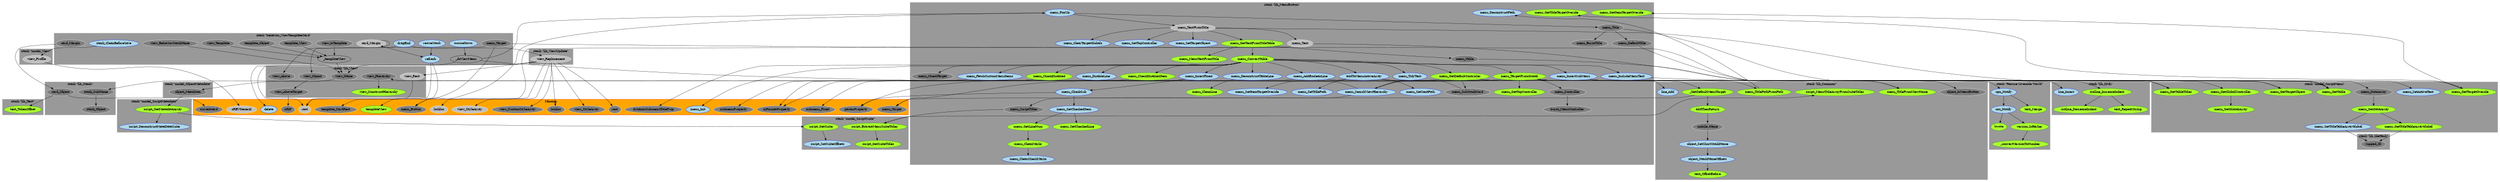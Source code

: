 digraph "dot_FromArray" {	graph [		clusterrank="true"		size="31.2500,31.2500"	];		subgraph "pf" {		node [];			n60 [label="_templateView" URL="_templateView%2Cpf%2Cstack+%22behavior_ViewTemplateCard%22%2C1"];	}		subgraph "pc" {		node [];			n102 [label="_doViewMenu" URL="_doViewMenu%2Cpc%2Cstack+%22behavior_ViewTemplateCard%22%2C1"];	}		subgraph "s" {		node [fillcolor="grey", style="filled", color="white"];			n116 [label="card_Margin" URL="card_Margin%2Cs%2Cstack+%22behavior_ViewTemplateCard%22%2C1"];		n125 [label="view_Rect" URL="view_Rect%2Cs%2Cstack+%22lib_View%22%2C1"];		n120 [label="rect" URL="rect%2Cs%2CMissing%2C1"];		n131 [label="lockloc" URL="lockloc%2Cs%2CMissing%2C1"];		n128 [label="cREVGeneral" URL="cREVGeneral%2Cs%2CMissing%2C1"];		n94 [label="view_Profile" URL="view_Profile%2Cs%2Cstack+%22model_View%22%2C1"];		n7 [label="menu_TextFromTitle" URL="menu_TextFromTitle%2Cs%2Cstack+%22lib_MenuButton%22%2C1"];		n71 [label="view_Replacement" URL="view_Replacement%2Cs%2Cstack+%22lib_ViewUpdate%22%2C1"];		n135 [label="view_StyleArray" URL="view_StyleArray%2Cs%2CMissing%2C1"];		n13 [label="menu_Text" URL="menu_Text%2Cs%2Cstack+%22lib_MenuButton%22%2C1"];	}		subgraph "g" {		node [fillcolor="grey50", style="filled", color="white"];			n133 [label="view_CustomStyleArray" URL="view_CustomStyleArray%2Cg%2CMissing%2C1"];		n105 [label="view_AboveTarget" URL="view_AboveTarget%2Cg%2Cstack+%22lib_View%22%2C1"];		n104 [label="view_IsTemplate" URL="view_IsTemplate%2Cg%2Cstack+%22behavior_ViewTemplateCard%22%2C1"];		n19 [label="view_Object" URL="view_Object%2Cg%2Cstack+%22lib_View%22%2C1"];		n59 [label="template_View" URL="template_View%2Cg%2Cstack+%22behavior_ViewTemplateCard%22%2C1"];		n122 [label="uRIP" URL="uRIP%2Cg%2CMissing%2C1"];		n6 [label="paramProperty" URL="paramProperty%2Cg%2CMissing%2C1"];		n58 [label="submenuProperty" URL="submenuProperty%2Cg%2CMissing%2C1"];		n121 [label="template_CardRect" URL="template_CardRect%2Cg%2CMissing%2C1"];		n39 [label="menu_CheckTarget" URL="menu_CheckTarget%2Cg%2Cstack+%22lib_MenuButton%22%2C1"];		n61 [label="stack_SubName" URL="stack_SubName%2Cg%2Cstack+%22lib_Stack%22%2C1"];		n118 [label="card_Margin" URL="card_Margin%2Cg%2Cstack+%22behavior_ViewTemplateCard%22%2C1"];		n36 [label="dynamicSubmenuTitleProp" URL="dynamicSubmenuTitleProp%2Cg%2CMissing%2C1"];		n65 [label="view_Name" URL="view_Name%2Cg%2Cstack+%22lib_View%22%2C1"];		n92 [label="object_IsMenuButton" URL="object_IsMenuButton%2Cg%2Cstack+%22lib_Common%22%2C1"];		n77 [label="menu_SubStackCard" URL="menu_SubStackCard%2Cg%2Cstack+%22lib_MenuButton%22%2C1"];		n76 [label="template_Object" URL="template_Object%2Cg%2Cstack+%22behavior_ViewTemplateCard%22%2C1"];		n74 [label="currentcard" URL="currentcard%2Cg%2CMissing%2C1"];		n130 [label="lockloc" URL="lockloc%2Cg%2CMissing%2C1"];		n80 [label="menu_Button" URL="menu_Button%2Cg%2CMissing%2C1"];		n117 [label="submenu_Fixed" URL="submenu_Fixed%2Cg%2CMissing%2C1"];		n54 [label="menu_DataArray" URL="menu_DataArray%2Cg%2Cstack+%22model_ScriptMenu%22%2C1"];		n81 [label="menu_Title" URL="menu_Title%2Cg%2Cstack+%22lib_MenuButton%22%2C1"];		n83 [label="view_Template" URL="view_Template%2Cg%2Cstack+%22behavior_ViewTemplateCard%22%2C1"];		n113 [label="menu_BurntTitle" URL="menu_BurntTitle%2Cg%2Cstack+%22lib_MenuButton%22%2C1"];		n62 [label="stack_Object" URL="stack_Object%2Cg%2Cstack+%22lib_Stack%22%2C1"];		n20 [label="object_MetaData" URL="object_MetaData%2Cg%2Cstack+%22model_ObjectMetadata%22%2C1"];		n73 [label="card_Object" URL="card_Object%2Cg%2Cstack+%22lib_Stack%22%2C1"];		n15 [label="rugged_ID" URL="rugged_ID%2Cg%2Cstack+%22lib_IdeHack%22%2C1"];		n88 [label="menu_ScriptTitles" URL="menu_ScriptTitles%2Cg%2Cstack+%22lib_MenuButton%22%2C1"];		n72 [label="view_BehaviorStackName" URL="view_BehaviorStackName%2Cg%2Cstack+%22behavior_ViewTemplateCard%22%2C1"];		n89 [label="view_Hierarchy" URL="view_Hierarchy%2Cg%2Cstack+%22lib_View%22%2C1"];		n70 [label="view_Above" URL="view_Above%2Cg%2Cstack+%22lib_View%22%2C1"];		n16 [label="menu_Target" URL="menu_Target%2Cg%2Cstack+%22behavior_ViewTemplateCard%22%2C1"];		n134 [label="view_StyleArray" URL="view_StyleArray%2Cg%2CMissing%2C1"];		n33 [label="burnt_MenuController" URL="burnt_MenuController%2Cg%2Cstack+%22lib_MenuButton%22%2C1"];		n51 [label="mFormatProperty" URL="mFormatProperty%2Cg%2CMissing%2C1"];		n84 [label="menu_Table" URL="menu_Table%2Cg%2Cstack+%22lib_MenuButton%22%2C1"];		n28 [label="menu_Controller" URL="menu_Controller%2Cg%2Cstack+%22lib_MenuButton%22%2C1"];		n68 [label="mobile_Name" URL="mobile_Name%2Cg%2Cstack+%22lib_Common%22%2C1"];		n132 [label="rect" URL="rect%2Cg%2CMissing%2C1"];		n114 [label="menu_DefaultTitle" URL="menu_DefaultTitle%2Cg%2Cstack+%22lib_MenuButton%22%2C1"];		n31 [label="menu_Target" URL="menu_Target%2Cg%2CMissing%2C1"];	}		subgraph "c" {		node [fillcolor="LightBlue", style="filled", color="Blue"];			n69 [label="dragEnd" URL="dragEnd%2Cc%2Cstack+%22behavior_ViewTemplateCard%22%2C1"];		n86 [label="line_Add" URL="line_Add%2Cc%2Cstack+%22lib_Common%22%2C1"];		n99 [label="menu_SetItemTargetOveride" URL="menu_SetItemTargetOveride%2Cc%2Cstack+%22lib_MenuButton%22%2C1"];		n98 [label="line_Insert" URL="line_Insert%2Cc%2Cstack+%22lib_XML%22%2C1"];		n8 [label="menu_ClearTargetGlobals" URL="menu_ClearTargetGlobals%2Cc%2Cstack+%22lib_MenuButton%22%2C1"];		n107 [label="refresh" URL="refresh%2Cc%2Cstack+%22behavior_ViewTemplateCard%22%2C1"];		n79 [label="menu_PopUp" URL="menu_PopUp%2Cc%2Cstack+%22lib_MenuButton%22%2C1"];		n106 [label="resizeStack" URL="resizeStack%2Cc%2Cstack+%22behavior_ViewTemplateCard%22%2C1"];		n78 [label="object_SetShortStackName" URL="object_SetShortStackName%2Cc%2Cstack+%22lib_Common%22%2C1"];		n4 [label="menu_AddBooleanLine" URL="menu_AddBooleanLine%2Cc%2Cstack+%22lib_MenuButton%22%2C1"];		n40 [label="menu_DeconstructTableLine" URL="menu_DeconstructTableLine%2Cc%2Cstack+%22lib_MenuButton%22%2C1"];		n101 [label="menu_SetTitlePath" URL="menu_SetTitlePath%2Cc%2Cstack+%22lib_MenuButton%22%2C1"];		n5 [label="opn_Notify" URL="opn_Notify%2Cc%2Cstack+%22Rescue+Livecode+World%22%2C1"];		n41 [label="menu_DisableLine" URL="menu_DisableLine%2Cc%2Cstack+%22lib_MenuButton%22%2C1"];		n42 [label="menu_FetchCustomMenuItems" URL="menu_FetchCustomMenuItems%2Cc%2Cstack+%22lib_MenuButton%22%2C1"];		n96 [label="menu_CleanCheckMarks" URL="menu_CleanCheckMarks%2Cc%2Cstack+%22lib_MenuButton%22%2C1"];		n44 [label="menu_IncludeMenuText" URL="menu_IncludeMenuText%2Cc%2Cstack+%22lib_MenuButton%22%2C1"];		n66 [label="menu_CheckSub" URL="menu_CheckSub%2Cc%2Cstack+%22lib_MenuButton%22%2C1"];		n91 [label="menu_DeconstructPath" URL="menu_DeconstructPath%2Cc%2Cstack+%22lib_MenuButton%22%2C1"];		n119 [label="script_DeconstructMetaDataSuite" URL="script_DeconstructMetaDataSuite%2Cc%2Cstack+%22model_ScriptMetadata%22%2C1"];		n93 [label="stack_CleanBeforeSave" URL="stack_CleanBeforeSave%2Cc%2Cstack+%22behavior_ViewTemplateCard%22%2C1"];		n35 [label="addToMenuActiveArray" URL="addToMenuActiveArray%2Cc%2Cstack+%22lib_MenuButton%22%2C1"];		n12 [label="menu_SetTopController" URL="menu_SetTopController%2Cc%2Cstack+%22lib_MenuButton%22%2C1"];		n129 [label="delete" URL="delete%2Cc%2CMissing%2C1"];		n127 [label="mouseDown" URL="mouseDown%2Cc%2Cstack+%22behavior_ViewTemplateCard%22%2C1"];		n25 [label="menu_SetTitleTableArrayGlobal" URL="menu_SetTitleTableArrayGlobal%2Cc%2Cstack+%22model_ScriptMenu%22%2C1"];		n100 [label="menu_SetSentPath" URL="menu_SetSentPath%2Cc%2Cstack+%22lib_MenuButton%22%2C1"];		n23 [label="script_SetSuiteOffsets" URL="script_SetSuiteOffsets%2Cc%2Cstack+%22model_ScriptSuite%22%2C1"];		n63 [label="object_StackNameOffsets" URL="object_StackNameOffsets%2Cc%2Cstack+%22lib_Common%22%2C1"];		n1 [label="menu_SetCheckedItem" URL="menu_SetCheckedItem%2Cc%2Cstack+%22lib_MenuButton%22%2C1"];		n45 [label="menu_Init" URL="menu_Init%2Cc%2CMissing%2C1"];		n46 [label="menu_InsertFixed" URL="menu_InsertFixed%2Cc%2Cstack+%22lib_MenuButton%22%2C1"];		n47 [label="menu_InsertSubMenu" URL="menu_InsertSubMenu%2Cc%2Cstack+%22lib_MenuButton%22%2C1"];		n48 [label="menu_TidyText" URL="menu_TidyText%2Cc%2Cstack+%22lib_MenuButton%22%2C1"];		n11 [label="menu_SetTargetObject" URL="menu_SetTargetObject%2Cc%2Cstack+%22lib_MenuButton%22%2C1"];		n49 [label="osx_Notify" URL="osx_Notify%2Cc%2Cstack+%22Rescue+Livecode+World%22%2C1"];		n10 [label="menu_SetActiveText" URL="menu_SetActiveText%2Cc%2Cstack+%22model_ScriptMenu%22%2C1"];		n85 [label="menu_SearchViewHierarchy" URL="menu_SearchViewHierarchy%2Cc%2Cstack+%22lib_MenuButton%22%2C1"];	}		subgraph "f" {		node [fillcolor="GreenYellow", style="filled", color="Green4"];			n29 [label="menu_GetTargetOveride" URL="menu_GetTargetOveride%2Cf%2Cstack+%22model_ScriptMenu%22%2C1"];		n115 [label="kwote" URL="kwote%2Cf%2Cstack+%22Rescue+Livecode+World%22%2C1"];		n30 [label="menu_GetTopController" URL="menu_GetTopController%2Cf%2Cstack+%22lib_MenuButton%22%2C1"];		n9 [label="menu_GetTextFromTitleTable" URL="menu_GetTextFromTitleTable%2Cf%2Cstack+%22lib_MenuButton%22%2C1"];		n126 [label="view_ConstructHierarchy" URL="view_ConstructHierarchy%2Cf%2Cstack+%22lib_View%22%2C1"];		n124 [label="script_MenuTitleArrayFromSuiteTitles" URL="script_MenuTitleArrayFromSuiteTitles%2Cf%2Cstack+%22lib_Common%22%2C1"];		n123 [label="script_GetSuiteTitles" URL="script_GetSuiteTitles%2Cf%2Cstack+%22model_ScriptSuite%22%2C1"];		n18 [label="templateView" URL="templateView%2Cf%2CMissing%2C1"];		n21 [label="script_GetMetadataArray" URL="script_GetMetadataArray%2Cf%2Cstack+%22model_ScriptMetadata%22%2C1"];		n43 [label="menu_GetDefaultController" URL="menu_GetDefaultController%2Cf%2Cstack+%22lib_MenuButton%22%2C1"];		n38 [label="menu_CheckDisabledItem" URL="menu_CheckDisabledItem%2Cf%2Cstack+%22lib_MenuButton%22%2C1"];		n37 [label="menu_CheckDisabled" URL="menu_CheckDisabled%2Cf%2Cstack+%22lib_MenuButton%22%2C1"];		n67 [label="addThenReturn" URL="addThenReturn%2Cf%2Cstack+%22lib_Common%22%2C1"];		n90 [label="script_ExtractMenuSuiteTitles" URL="script_ExtractMenuSuiteTitles%2Cf%2Cstack+%22model_ScriptSuite%22%2C1"];		n64 [label="text_OffsetBefore" URL="text_OffsetBefore%2Cf%2Cstack+%22lib_Common%22%2C1"];		n50 [label="text_Merge" URL="text_Merge%2Cf%2Cstack+%22Rescue+Livecode+World%22%2C1"];		n75 [label="text_TokenOffset" URL="text_TokenOffset%2Cf%2Cstack+%22lib_Text%22%2C1"];		n53 [label="_convertVersionToNumber" URL="_convertVersionToNumber%2Cf%2Cstack+%22Rescue+Livecode+World%22%2C1"];		n109 [label="menu_GetGlobalArray" URL="menu_GetGlobalArray%2Cf%2Cstack+%22model_ScriptMenu%22%2C1"];		n52 [label="version_IsEarlier" URL="version_IsEarlier%2Cf%2Cstack+%22Rescue+Livecode+World%22%2C1"];		n87 [label="menu_GetTableTitles" URL="menu_GetTableTitles%2Cf%2Cstack+%22model_ScriptMenu%22%2C1"];		n108 [label="menu_GetGlobalController" URL="menu_GetGlobalController%2Cf%2Cstack+%22model_ScriptMenu%22%2C1"];		n55 [label="menu_CleanLine" URL="menu_CleanLine%2Cf%2Cstack+%22lib_MenuButton%22%2C1"];		n110 [label="outline_IncreaseIndent" URL="outline_IncreaseIndent%2Cf%2Cstack+%22lib_XML%22%2C1"];		n26 [label="menu_TargetFromGlobal" URL="menu_TargetFromGlobal%2Cf%2Cstack+%22lib_MenuButton%22%2C1"];		n57 [label="menu_GetTitleTargetOveride" URL="menu_GetTitleTargetOveride%2Cf%2Cstack+%22lib_MenuButton%22%2C1"];		n82 [label="menu_GetTable" URL="menu_GetTable%2Cf%2Cstack+%22model_ScriptMenu%22%2C1"];		n111 [label="outline_DecreaseIndent" URL="outline_DecreaseIndent%2Cf%2Cstack+%22lib_XML%22%2C1"];		n27 [label="_GetDefaultMenuTarget" URL="_GetDefaultMenuTarget%2Cf%2Cstack+%22lib_Common%22%2C1"];		n56 [label="menu_GetItemTargetOveride" URL="menu_GetItemTargetOveride%2Cf%2Cstack+%22lib_MenuButton%22%2C1"];		n112 [label="text_RepeatString" URL="text_RepeatString%2Cf%2Cstack+%22lib_XML%22%2C1"];		n24 [label="menu_GetDataArray" URL="menu_GetDataArray%2Cf%2Cstack+%22model_ScriptMenu%22%2C1"];		n22 [label="script_GetSuite" URL="script_GetSuite%2Cf%2Cstack+%22model_ScriptSuite%22%2C1"];		n95 [label="menu_CleanMarks" URL="menu_CleanMarks%2Cf%2Cstack+%22lib_MenuButton%22%2C1"];		n103 [label="menu_TitleFromViewName" URL="menu_TitleFromViewName%2Cf%2Cstack+%22lib_Common%22%2C1"];		n97 [label="menu_MenuTextFromTitle" URL="menu_MenuTextFromTitle%2Cf%2Cstack+%22lib_MenuButton%22%2C1"];		n14 [label="menu_GetTitleTableArrayGlobal" URL="menu_GetTitleTableArrayGlobal%2Cf%2Cstack+%22model_ScriptMenu%22%2C1"];		n2 [label="menu_GetLineNum" URL="menu_GetLineNum%2Cf%2Cstack+%22lib_MenuButton%22%2C1"];		n17 [label="menu_GetTargetObject" URL="menu_GetTargetObject%2Cf%2Cstack+%22model_ScriptMenu%22%2C1"];		n3 [label="menu_SetCheckedLine" URL="menu_SetCheckedLine%2Cf%2Cstack+%22lib_MenuButton%22%2C1"];		n34 [label="menu_ConvertTable" URL="menu_ConvertTable%2Cf%2Cstack+%22lib_MenuButton%22%2C1"];		n32 [label="menu_TitlePathFromPath" URL="menu_TitlePathFromPath%2Cf%2Cstack+%22lib_Common%22%2C1"];	}		subgraph cluster1 {			label="Missing";			style=filled;			color=red;			fillcolor=orange;					n133; n122; n18; n6; n58; n121; n120; n36; n74; n130; n80; n129; n117; n131; n128; n45; n134; n51; n135; n132; n31	}	subgraph cluster2 {			label="stack \"behavior_ViewTemplateCard\"";			style=filled;			color=grey60;			fillcolor=grey60;					n69; n116; n104; n107; n106; n59; n60; n118; n93; n76; n127; n83; n102; n72; n16	}	subgraph cluster3 {			label="stack \"lib_Common\"";			style=filled;			color=grey60;			fillcolor=grey60;					n86; n124; n78; n67; n64; n92; n27; n63; n103; n32; n68	}	subgraph cluster4 {			label="stack \"lib_IdeHack\"";			style=filled;			color=grey60;			fillcolor=grey60;					n15	}	subgraph cluster5 {			label="stack \"lib_MenuButton\"";			style=filled;			color=grey60;			fillcolor=grey60;					n30; n99; n8; n9; n79; n4; n40; n101; n41; n42; n39; n43; n96; n38; n44; n66; n91; n37; n35; n77; n12; n55; n81; n26; n57; n56; n113; n95; n100; n7; n97; n1; n88; n2; n46; n3; n47; n48; n34; n33; n11; n84; n28; n85; n114; n13	}	subgraph cluster6 {			label="stack \"lib_Stack\"";			style=filled;			color=grey60;			fillcolor=grey60;					n61; n62; n73	}	subgraph cluster7 {			label="stack \"lib_Text\"";			style=filled;			color=grey60;			fillcolor=grey60;					n75	}	subgraph cluster8 {			label="stack \"lib_View\"";			style=filled;			color=grey60;			fillcolor=grey60;					n105; n126; n125; n19; n65; n89; n70	}	subgraph cluster9 {			label="stack \"lib_ViewUpdate\"";			style=filled;			color=grey60;			fillcolor=grey60;					n71	}	subgraph cluster10 {			label="stack \"lib_XML\"";			style=filled;			color=grey60;			fillcolor=grey60;					n98; n110; n111; n112	}	subgraph cluster11 {			label="stack \"model_ObjectMetadata\"";			style=filled;			color=grey60;			fillcolor=grey60;					n20	}	subgraph cluster12 {			label="stack \"model_ScriptMenu\"";			style=filled;			color=grey60;			fillcolor=grey60;					n29; n109; n87; n108; n54; n82; n24; n25; n14; n17; n10	}	subgraph cluster13 {			label="stack \"model_ScriptMetadata\"";			style=filled;			color=grey60;			fillcolor=grey60;					n21; n119	}	subgraph cluster14 {			label="stack \"model_ScriptSuite\"";			style=filled;			color=grey60;			fillcolor=grey60;					n123; n90; n22; n23	}	subgraph cluster15 {			label="stack \"model_View\"";			style=filled;			color=grey60;			fillcolor=grey60;					n94	}	subgraph cluster16 {			label="stack \"Rescue Livecode World\"";			style=filled;			color=grey60;			fillcolor=grey60;					n115; n5; n50; n53; n52; n49	}		n14 -> n15;	n1 -> n2;	n1 -> n3;	n35 -> n98;	n35 -> n99;	n35 -> n100;	n35 -> n101;	n94 -> n128;	n69 -> n70;	n69 -> n71;	n116 -> n116;	n116 -> n107;	n104 -> n60;	n49 -> n115;	n49 -> n52;	n29 -> n56;	n29 -> n57;	n22 -> n23;	n93 -> n94;	n67 -> n68;	n89 -> n126;	n77 -> n61;	n83 -> n60;	n43 -> n108;	n43 -> n87;	n43 -> n85;	n43 -> n77;	n125 -> n120;	n95 -> n96;	n68 -> n78;	n118 -> n73;	n105 -> n122;	n85 -> n86;	n85 -> n87;	n85 -> n88;	n85 -> n89;	n28 -> n33;	n88 -> n90;	n25 -> n15;	n66 -> n1;	n66 -> n6;	n90 -> n123;	n90 -> n124;	n42 -> n58;	n54 -> n24;	n7 -> n8;	n7 -> n9;	n7 -> n10;	n7 -> n11;	n7 -> n12;	n7 -> n13;	n37 -> n51;	n71 -> n129;	n71 -> n130;	n71 -> n131;	n71 -> n132;	n71 -> n120;	n71 -> n133;	n71 -> n125;	n71 -> n134;	n71 -> n135;	n114 -> n103;	n84 -> n82;	n47 -> n82;	n47 -> n110;	n127 -> n102;	n9 -> n34;	n9 -> n97;	n9 -> n84;	n32 -> n91;	n24 -> n14;	n24 -> n25;	n61 -> n62;	n16 -> n17;	n16 -> n18;	n16 -> n19;	n81 -> n113;	n81 -> n54;	n81 -> n114;	n21 -> n119;	n21 -> n22;	n38 -> n51;	n72 -> n65;	n106 -> n107;	n5 -> n49;	n5 -> n50;	n20 -> n21;	n46 -> n66;	n46 -> n117;	n27 -> n67;	n27 -> n31;	n65 -> n20;	n78 -> n63;	n60 -> n65;	n108 -> n109;	n110 -> n111;	n110 -> n112;	n40 -> n55;	n52 -> n53;	n59 -> n60;	n63 -> n64;	n2 -> n95;	n73 -> n74;	n73 -> n75;	n107 -> n120;	n107 -> n121;	n19 -> n105;	n4 -> n5;	n4 -> n6;	n26 -> n27;	n26 -> n28;	n26 -> n17;	n26 -> n29;	n26 -> n30;	n26 -> n31;	n26 -> n32;	n34 -> n35;	n34 -> n36;	n34 -> n4;	n34 -> n37;	n34 -> n38;	n34 -> n39;	n34 -> n40;	n34 -> n41;	n34 -> n42;	n34 -> n43;	n34 -> n44;	n34 -> n45;	n34 -> n46;	n34 -> n47;	n34 -> n26;	n34 -> n48;	n76 -> n60;	n79 -> n80;	n79 -> n7;	n79 -> n81;	n102 -> n79;	n102 -> n103;	n102 -> n65;	n13 -> n80;	n13 -> n92;	n44 -> n82;}